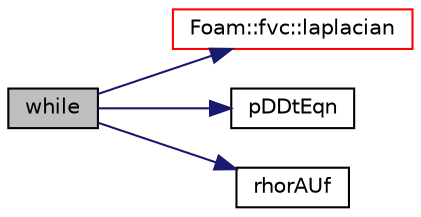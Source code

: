 digraph "while"
{
  bgcolor="transparent";
  edge [fontname="Helvetica",fontsize="10",labelfontname="Helvetica",labelfontsize="10"];
  node [fontname="Helvetica",fontsize="10",shape=record];
  rankdir="LR";
  Node1 [label="while",height=0.2,width=0.4,color="black", fillcolor="grey75", style="filled", fontcolor="black"];
  Node1 -> Node2 [color="midnightblue",fontsize="10",style="solid",fontname="Helvetica"];
  Node2 [label="Foam::fvc::laplacian",height=0.2,width=0.4,color="red",URL="$a10759.html#ac75bff389d0405149b204b0d7ac214cd"];
  Node1 -> Node3 [color="midnightblue",fontsize="10",style="solid",fontname="Helvetica"];
  Node3 [label="pDDtEqn",height=0.2,width=0.4,color="black",URL="$a02924.html#abe8cffe44f8639aaa7c779c98536cef2"];
  Node1 -> Node4 [color="midnightblue",fontsize="10",style="solid",fontname="Helvetica"];
  Node4 [label="rhorAUf",height=0.2,width=0.4,color="black",URL="$a02919.html#afd8c4e61a2e39cb5143264971d9c72b8"];
}
